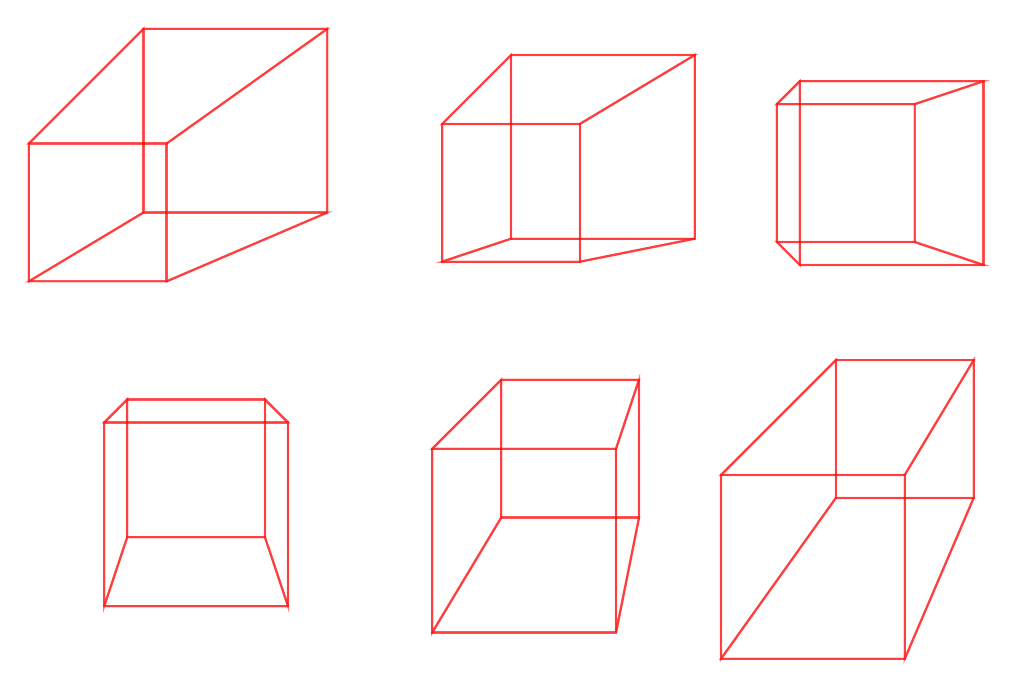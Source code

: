 ﻿% voir fichier python 'persepctive_01.py'
\begin{tikzpicture}[scale=1]


\begin{scope}[xshift=-1cm]
% projection du cube (calculs via python)
\coordinate (Q1) at (4.375, 2.625);
\coordinate (Q2) at (5.833, 3.5);
\coordinate (Q3) at (8.167, 3.5);
\coordinate (Q4) at (6.125, 2.625);
\coordinate (Q5) at (4.375, 4.375);
\coordinate (Q6) at (5.833, 5.833);
\coordinate (Q7) at (8.167, 5.833);
\coordinate (Q8) at (6.125, 4.375);

\tikzstyle{mycube}=[draw=red, thick, fill=none, opacity=0.5]

\draw[mycube] (Q1) -- (Q2) -- (Q3) --(Q4) -- cycle;
\draw[mycube] (Q5) -- (Q6) -- (Q7) --(Q8) -- cycle;
\draw[mycube] (Q1) -- (Q5) -- (Q6) --(Q2) -- cycle;
\draw[mycube] (Q2) -- (Q6) -- (Q7) --(Q3) -- cycle;
\draw[mycube] (Q3) -- (Q7) -- (Q8) --(Q4) -- cycle;
\draw[mycube] (Q4) -- (Q8) -- (Q5) --(Q1) -- cycle;
\end{scope}


\begin{scope}[xshift=5cm, yshift=1cm]
% projection du cube (calculs via python)
\coordinate (Q1) at (3.625, 1.875) ;
\coordinate (Q2) at (4.5, 2.167);
\coordinate (Q3) at (6.833, 2.167);
\coordinate (Q4) at (5.375, 1.875);
\coordinate (Q5) at (3.625, 3.625);
\coordinate (Q6) at (4.5, 4.5);
\coordinate (Q7) at (6.833, 4.5);
\coordinate (Q8) at (5.375, 3.625);

\tikzstyle{mycube}=[draw=red, thick, fill=none, opacity=0.5]

\draw[mycube] (Q1) -- (Q2) -- (Q3) --(Q4) -- cycle;
\draw[mycube] (Q5) -- (Q6) -- (Q7) --(Q8) -- cycle;
\draw[mycube] (Q1) -- (Q5) -- (Q6) --(Q2) -- cycle;
\draw[mycube] (Q2) -- (Q6) -- (Q7) --(Q3) -- cycle;
\draw[mycube] (Q3) -- (Q7) -- (Q8) --(Q4) -- cycle;
\draw[mycube] (Q4) -- (Q8) -- (Q5) --(Q1) -- cycle;
\end{scope}


\begin{scope}[xshift=10cm, yshift=2cm]
% projection du cube (calculs via python)
\coordinate (Q1) at (2.875, 1.125);
\coordinate (Q2) at (3.167, 0.833);
\coordinate (Q3) at (5.5, 0.833);
\coordinate (Q4) at (4.625, 1.125);
\coordinate (Q5) at (2.875, 2.875);
\coordinate (Q6) at (3.167, 3.167);
\coordinate (Q7) at (5.5, 3.167);
\coordinate (Q8) at (4.625, 2.875);

\tikzstyle{mycube}=[draw=red, thick, fill=none, opacity=0.5]

\draw[mycube] (Q1) -- (Q2) -- (Q3) --(Q4) -- cycle;
\draw[mycube] (Q5) -- (Q6) -- (Q7) --(Q8) -- cycle;
\draw[mycube] (Q1) -- (Q5) -- (Q6) --(Q2) -- cycle;
\draw[mycube] (Q2) -- (Q6) -- (Q7) --(Q3) -- cycle;
\draw[mycube] (Q3) -- (Q7) -- (Q8) --(Q4) -- cycle;
\draw[mycube] (Q4) -- (Q8) -- (Q5) --(Q1) -- cycle;
\end{scope}



\begin{scope}[xshift=2.5cm, yshift=-1cm]
% projection du cube (calculs via python)
\coordinate (Q1) at (2.125, 0.375);
\coordinate (Q2) at  (1.833, -0.5);
\coordinate (Q3) at  (4.167, -0.5);
\coordinate (Q4) at  (3.875, 0.375);
\coordinate (Q5) at (2.125, 2.125) ;
\coordinate (Q6) at  (1.833, 1.833);
\coordinate (Q7) at  (4.167, 1.833);
\coordinate (Q8) at (3.875, 2.125);

\tikzstyle{mycube}=[draw=red, thick, fill=none, opacity=0.5]

\draw[mycube] (Q1) -- (Q2) -- (Q3) --(Q4) -- cycle;
\draw[mycube] (Q5) -- (Q6) -- (Q7) --(Q8) -- cycle;
\draw[mycube] (Q1) -- (Q5) -- (Q6) --(Q2) -- cycle;
\draw[mycube] (Q2) -- (Q6) -- (Q7) --(Q3) -- cycle;
\draw[mycube] (Q3) -- (Q7) -- (Q8) --(Q4) -- cycle;
\draw[mycube] (Q4) -- (Q8) -- (Q5) --(Q1) -- cycle;
\end{scope}



\begin{scope}[xshift=8cm, yshift=0cm]
% projection du cube (calculs via python)

\coordinate (Q1) at (1.375, -0.375);
\coordinate (Q2) at (0.5, -1.833);
\coordinate (Q3) at (2.833, -1.833);
\coordinate (Q4) at (3.125, -0.375);
\coordinate (Q5) at (1.375, 1.375);
\coordinate (Q6) at (0.5, 0.5);
\coordinate (Q7) at (2.833, 0.5);
\coordinate (Q8) at (3.125, 1.375);


\tikzstyle{mycube}=[draw=red, thick, fill=none, opacity=0.5]

\draw[mycube] (Q1) -- (Q2) -- (Q3) --(Q4) -- cycle;
\draw[mycube] (Q5) -- (Q6) -- (Q7) --(Q8) -- cycle;
\draw[mycube] (Q1) -- (Q5) -- (Q6) --(Q2) -- cycle;
\draw[mycube] (Q2) -- (Q6) -- (Q7) --(Q3) -- cycle;
\draw[mycube] (Q3) -- (Q7) -- (Q8) --(Q4) -- cycle;
\draw[mycube] (Q4) -- (Q8) -- (Q5) --(Q1) -- cycle;
\end{scope}

\begin{scope}[xshift=13cm, yshift=1cm]
% projection du cube (calculs via python)
\coordinate (Q1) at (0.625, -1.125);
\coordinate (Q2) at (-0.833, -3.167);
\coordinate (Q3) at (1.5, -3.167);
\coordinate (Q4) at (2.375, -1.125);
\coordinate (Q5) at (0.625, 0.625);
\coordinate (Q6) at (-0.833, -0.833);
\coordinate (Q7) at (1.5, -0.833);
\coordinate (Q8) at (2.375, 0.625);

\tikzstyle{mycube}=[draw=red, thick, fill=none, opacity=0.5]

\draw[mycube] (Q1) -- (Q2) -- (Q3) --(Q4) -- cycle;
\draw[mycube] (Q5) -- (Q6) -- (Q7) --(Q8) -- cycle;
\draw[mycube] (Q1) -- (Q5) -- (Q6) --(Q2) -- cycle;
\draw[mycube] (Q2) -- (Q6) -- (Q7) --(Q3) -- cycle;
\draw[mycube] (Q3) -- (Q7) -- (Q8) --(Q4) -- cycle;
\draw[mycube] (Q4) -- (Q8) -- (Q5) --(Q1) -- cycle;
\end{scope}



\end{tikzpicture}